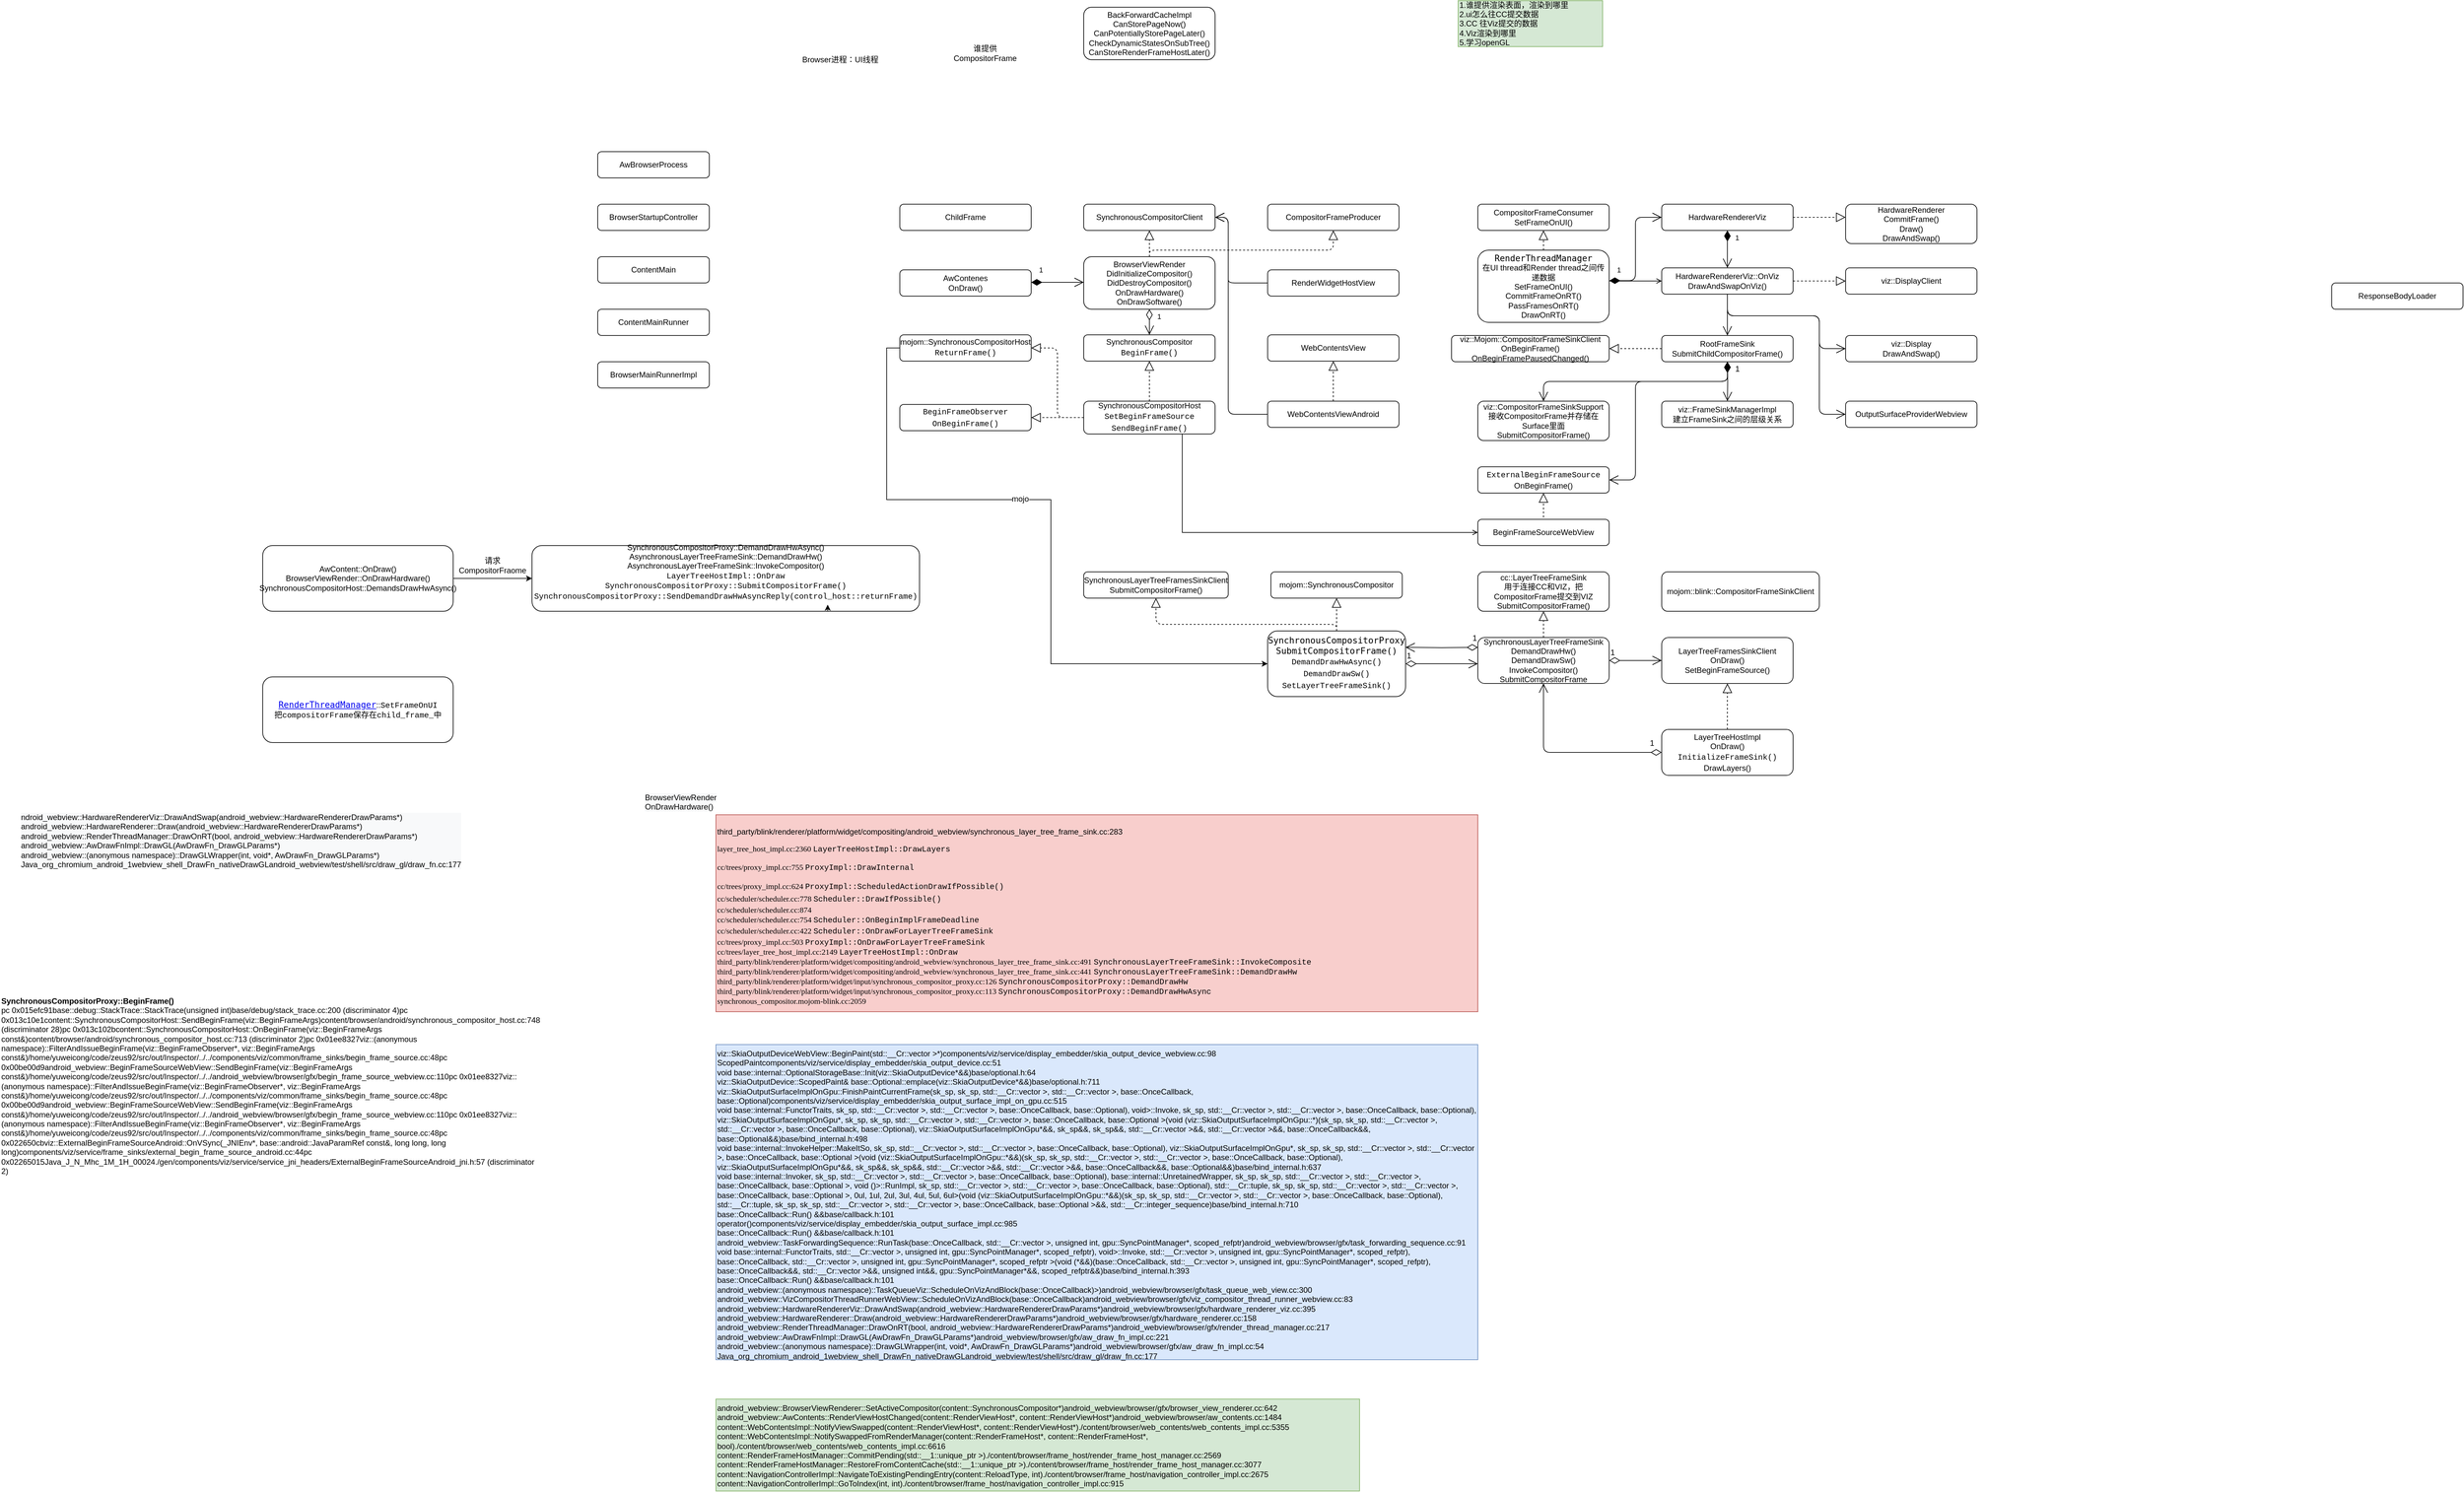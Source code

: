 <mxfile version="13.9.9" type="device" pages="2"><diagram id="DoIMg5aCyIzFrtVsE60O" name="第 1 页"><mxGraphModel dx="3005" dy="909" grid="1" gridSize="10" guides="1" tooltips="1" connect="1" arrows="1" fold="1" page="1" pageScale="1" pageWidth="827" pageHeight="1169" math="0" shadow="0"><root><mxCell id="0"/><mxCell id="1" parent="0"/><mxCell id="SENOgplTQbFifdJVFPq1-1" value="Browser进程：UI线程" style="text;html=1;resizable=0;autosize=1;align=center;verticalAlign=middle;points=[];fillColor=none;strokeColor=none;rounded=0;" parent="1" vertex="1"><mxGeometry x="284" y="170" width="130" height="20" as="geometry"/></mxCell><mxCell id="SENOgplTQbFifdJVFPq1-2" value="BrowserStartupController" style="rounded=1;whiteSpace=wrap;html=1;" parent="1" vertex="1"><mxGeometry x="-20" y="400" width="170" height="40" as="geometry"/></mxCell><mxCell id="SENOgplTQbFifdJVFPq1-3" value="AwBrowserProcess" style="rounded=1;whiteSpace=wrap;html=1;" parent="1" vertex="1"><mxGeometry x="-20" y="320" width="170" height="40" as="geometry"/></mxCell><mxCell id="SENOgplTQbFifdJVFPq1-4" value="ContentMain" style="rounded=1;whiteSpace=wrap;html=1;" parent="1" vertex="1"><mxGeometry x="-20" y="480" width="170" height="40" as="geometry"/></mxCell><mxCell id="SENOgplTQbFifdJVFPq1-5" value="ContentMainRunner" style="rounded=1;whiteSpace=wrap;html=1;" parent="1" vertex="1"><mxGeometry x="-20" y="560" width="170" height="40" as="geometry"/></mxCell><mxCell id="SENOgplTQbFifdJVFPq1-7" value="BrowserMainRunnerImpl" style="rounded=1;whiteSpace=wrap;html=1;" parent="1" vertex="1"><mxGeometry x="-20" y="640" width="170" height="40" as="geometry"/></mxCell><mxCell id="SENOgplTQbFifdJVFPq1-8" value="SynchronousCompositorClient" style="rounded=1;whiteSpace=wrap;html=1;" parent="1" vertex="1"><mxGeometry x="720" y="400" width="200" height="40" as="geometry"/></mxCell><mxCell id="SENOgplTQbFifdJVFPq1-76" style="edgeStyle=orthogonalEdgeStyle;rounded=0;orthogonalLoop=1;jettySize=auto;html=1;exitX=0.75;exitY=1;exitDx=0;exitDy=0;entryX=0;entryY=0.5;entryDx=0;entryDy=0;endArrow=open;endFill=0;fontSize=12;" parent="1" source="SENOgplTQbFifdJVFPq1-22" target="SENOgplTQbFifdJVFPq1-74" edge="1"><mxGeometry relative="1" as="geometry"/></mxCell><mxCell id="SENOgplTQbFifdJVFPq1-10" value="BrowserViewRender&lt;br&gt;DidInitializeCompositor()&lt;br&gt;DidDestroyCompositor()&lt;br&gt;OnDrawHardware()&lt;br&gt;OnDrawSoftware()" style="rounded=1;whiteSpace=wrap;html=1;" parent="1" vertex="1"><mxGeometry x="720" y="480" width="200" height="80" as="geometry"/></mxCell><mxCell id="SENOgplTQbFifdJVFPq1-11" value="CompositorFrameProducer" style="rounded=1;whiteSpace=wrap;html=1;" parent="1" vertex="1"><mxGeometry x="1000" y="400" width="200" height="40" as="geometry"/></mxCell><mxCell id="SENOgplTQbFifdJVFPq1-12" value="谁提供CompositorFrame" style="text;html=1;strokeColor=none;fillColor=none;align=center;verticalAlign=middle;whiteSpace=wrap;rounded=0;" parent="1" vertex="1"><mxGeometry x="550" y="160" width="40" height="20" as="geometry"/></mxCell><mxCell id="SENOgplTQbFifdJVFPq1-13" value="SynchronousCompositor&lt;br&gt;&lt;div style=&quot;font-family: &amp;#34;menlo&amp;#34; , &amp;#34;monaco&amp;#34; , &amp;#34;courier new&amp;#34; , monospace ; line-height: 18px&quot;&gt;BeginFrame()&lt;/div&gt;" style="rounded=1;whiteSpace=wrap;html=1;" parent="1" vertex="1"><mxGeometry x="720" y="599" width="200" height="40" as="geometry"/></mxCell><mxCell id="SENOgplTQbFifdJVFPq1-14" value="WebContentsView" style="rounded=1;whiteSpace=wrap;html=1;" parent="1" vertex="1"><mxGeometry x="1000" y="599" width="200" height="40" as="geometry"/></mxCell><mxCell id="SENOgplTQbFifdJVFPq1-15" value="WebContentsViewAndroid" style="rounded=1;whiteSpace=wrap;html=1;" parent="1" vertex="1"><mxGeometry x="1000" y="700" width="200" height="40" as="geometry"/></mxCell><mxCell id="SENOgplTQbFifdJVFPq1-16" value="" style="endArrow=block;dashed=1;endFill=0;endSize=12;html=1;exitX=0.5;exitY=0;exitDx=0;exitDy=0;entryX=0.5;entryY=1;entryDx=0;entryDy=0;" parent="1" source="SENOgplTQbFifdJVFPq1-10" target="SENOgplTQbFifdJVFPq1-8" edge="1"><mxGeometry width="160" relative="1" as="geometry"><mxPoint x="720" y="470" as="sourcePoint"/><mxPoint x="880" y="470" as="targetPoint"/></mxGeometry></mxCell><mxCell id="SENOgplTQbFifdJVFPq1-17" value="" style="endArrow=block;dashed=1;endFill=0;endSize=12;html=1;exitX=0.5;exitY=0;exitDx=0;exitDy=0;entryX=0.5;entryY=1;entryDx=0;entryDy=0;" parent="1" source="SENOgplTQbFifdJVFPq1-10" target="SENOgplTQbFifdJVFPq1-11" edge="1"><mxGeometry width="160" relative="1" as="geometry"><mxPoint x="830" y="510" as="sourcePoint"/><mxPoint x="830" y="450" as="targetPoint"/><Array as="points"><mxPoint x="820" y="470"/><mxPoint x="900" y="470"/><mxPoint x="1100" y="470"/></Array></mxGeometry></mxCell><mxCell id="SENOgplTQbFifdJVFPq1-18" value="RenderWidgetHostView" style="rounded=1;whiteSpace=wrap;html=1;" parent="1" vertex="1"><mxGeometry x="1000" y="500" width="200" height="40" as="geometry"/></mxCell><mxCell id="SENOgplTQbFifdJVFPq1-19" value="" style="endArrow=open;endFill=1;endSize=12;html=1;exitX=0;exitY=0.5;exitDx=0;exitDy=0;entryX=1;entryY=0.5;entryDx=0;entryDy=0;" parent="1" source="SENOgplTQbFifdJVFPq1-15" target="SENOgplTQbFifdJVFPq1-8" edge="1"><mxGeometry width="160" relative="1" as="geometry"><mxPoint x="720" y="510" as="sourcePoint"/><mxPoint x="880" y="510" as="targetPoint"/><Array as="points"><mxPoint x="940" y="720"/><mxPoint x="940" y="420"/></Array></mxGeometry></mxCell><mxCell id="SENOgplTQbFifdJVFPq1-20" value="" style="endArrow=open;endFill=1;endSize=12;html=1;exitX=0;exitY=0.5;exitDx=0;exitDy=0;entryX=1;entryY=0.5;entryDx=0;entryDy=0;" parent="1" source="SENOgplTQbFifdJVFPq1-18" target="SENOgplTQbFifdJVFPq1-8" edge="1"><mxGeometry width="160" relative="1" as="geometry"><mxPoint x="720" y="510" as="sourcePoint"/><mxPoint x="880" y="510" as="targetPoint"/><Array as="points"><mxPoint x="940" y="520"/><mxPoint x="940" y="510"/><mxPoint x="940" y="420"/></Array></mxGeometry></mxCell><mxCell id="SENOgplTQbFifdJVFPq1-22" value="SynchronousCompositorHost&lt;br&gt;&lt;div style=&quot;font-family: &amp;#34;menlo&amp;#34; , &amp;#34;monaco&amp;#34; , &amp;#34;courier new&amp;#34; , monospace ; line-height: 18px&quot;&gt;SetBeginFrameSource&lt;/div&gt;&lt;div style=&quot;font-family: &amp;#34;menlo&amp;#34; , &amp;#34;monaco&amp;#34; , &amp;#34;courier new&amp;#34; , monospace ; line-height: 18px&quot;&gt;&lt;div style=&quot;line-height: 18px&quot;&gt;SendBeginFrame()&lt;/div&gt;&lt;/div&gt;" style="rounded=1;whiteSpace=wrap;html=1;" parent="1" vertex="1"><mxGeometry x="720" y="700" width="200" height="50" as="geometry"/></mxCell><mxCell id="cYtGewRoBQOp6G4XjccO-24" style="edgeStyle=orthogonalEdgeStyle;rounded=0;orthogonalLoop=1;jettySize=auto;html=1;exitX=0;exitY=0.5;exitDx=0;exitDy=0;entryX=0;entryY=0.5;entryDx=0;entryDy=0;fontSize=12;fontColor=#000000;" parent="1" source="SENOgplTQbFifdJVFPq1-25" target="cYtGewRoBQOp6G4XjccO-4" edge="1"><mxGeometry relative="1" as="geometry"><Array as="points"><mxPoint x="420" y="619"/><mxPoint x="420" y="850"/><mxPoint x="670" y="850"/><mxPoint x="670" y="1100"/></Array></mxGeometry></mxCell><mxCell id="cYtGewRoBQOp6G4XjccO-25" value="mojo" style="edgeLabel;html=1;align=center;verticalAlign=middle;resizable=0;points=[];fontSize=12;fontColor=#000000;" parent="cYtGewRoBQOp6G4XjccO-24" vertex="1" connectable="0"><mxGeometry x="-0.161" y="1" relative="1" as="geometry"><mxPoint as="offset"/></mxGeometry></mxCell><mxCell id="SENOgplTQbFifdJVFPq1-25" value="mojom::SynchronousCompositorHost&lt;br&gt;&lt;div style=&quot;font-family: menlo, monaco, &amp;quot;courier new&amp;quot;, monospace; line-height: 18px;&quot;&gt;&lt;span style=&quot;&quot;&gt;ReturnFrame()&lt;/span&gt;&lt;/div&gt;" style="rounded=1;whiteSpace=wrap;html=1;labelBackgroundColor=none;" parent="1" vertex="1"><mxGeometry x="440" y="599" width="200" height="40" as="geometry"/></mxCell><mxCell id="SENOgplTQbFifdJVFPq1-26" value="" style="endArrow=block;dashed=1;endFill=0;endSize=12;html=1;exitX=0;exitY=0.5;exitDx=0;exitDy=0;entryX=1;entryY=0.5;entryDx=0;entryDy=0;" parent="1" source="SENOgplTQbFifdJVFPq1-22" target="SENOgplTQbFifdJVFPq1-25" edge="1"><mxGeometry width="160" relative="1" as="geometry"><mxPoint x="820" y="780" as="sourcePoint"/><mxPoint x="820" y="700" as="targetPoint"/><Array as="points"><mxPoint x="680" y="725"/><mxPoint x="680" y="619"/></Array></mxGeometry></mxCell><mxCell id="SENOgplTQbFifdJVFPq1-27" value="AwContenes&lt;br&gt;OnDraw()" style="rounded=1;whiteSpace=wrap;html=1;" parent="1" vertex="1"><mxGeometry x="440" y="500" width="200" height="40" as="geometry"/></mxCell><mxCell id="SENOgplTQbFifdJVFPq1-28" value="1" style="endArrow=open;html=1;endSize=12;startArrow=diamondThin;startSize=14;startFill=1;edgeStyle=orthogonalEdgeStyle;align=left;verticalAlign=bottom;entryX=0;entryY=0.5;entryDx=0;entryDy=0;" parent="1" edge="1"><mxGeometry x="-0.75" y="10" relative="1" as="geometry"><mxPoint x="640" y="519" as="sourcePoint"/><mxPoint x="720" y="519" as="targetPoint"/><mxPoint as="offset"/></mxGeometry></mxCell><mxCell id="SENOgplTQbFifdJVFPq1-29" value="" style="endArrow=block;dashed=1;endFill=0;endSize=12;html=1;exitX=0.5;exitY=0;exitDx=0;exitDy=0;entryX=0.5;entryY=1;entryDx=0;entryDy=0;" parent="1" source="SENOgplTQbFifdJVFPq1-15" target="SENOgplTQbFifdJVFPq1-14" edge="1"><mxGeometry width="160" relative="1" as="geometry"><mxPoint x="760" y="570" as="sourcePoint"/><mxPoint x="920" y="570" as="targetPoint"/></mxGeometry></mxCell><mxCell id="SENOgplTQbFifdJVFPq1-32" value="1" style="endArrow=open;html=1;endSize=12;startArrow=diamondThin;startSize=14;startFill=0;edgeStyle=orthogonalEdgeStyle;align=left;verticalAlign=bottom;exitX=0.5;exitY=1;exitDx=0;exitDy=0;" parent="1" source="SENOgplTQbFifdJVFPq1-10" target="SENOgplTQbFifdJVFPq1-13" edge="1"><mxGeometry x="0.026" y="10" relative="1" as="geometry"><mxPoint x="760" y="650" as="sourcePoint"/><mxPoint x="920" y="650" as="targetPoint"/><mxPoint as="offset"/></mxGeometry></mxCell><mxCell id="SENOgplTQbFifdJVFPq1-34" value="HardwareRenderer&lt;br&gt;CommitFrame()&lt;br&gt;Draw()&lt;br&gt;DrawAndSwap()" style="rounded=1;whiteSpace=wrap;html=1;" parent="1" vertex="1"><mxGeometry x="1880" y="400" width="200" height="60" as="geometry"/></mxCell><mxCell id="SENOgplTQbFifdJVFPq1-35" value="HardwareRendererViz" style="rounded=1;whiteSpace=wrap;html=1;" parent="1" vertex="1"><mxGeometry x="1600" y="400" width="200" height="40" as="geometry"/></mxCell><mxCell id="SENOgplTQbFifdJVFPq1-37" value="" style="endArrow=block;dashed=1;endFill=0;endSize=12;html=1;exitX=1;exitY=0.5;exitDx=0;exitDy=0;entryX=0;entryY=0.333;entryDx=0;entryDy=0;entryPerimeter=0;" parent="1" source="SENOgplTQbFifdJVFPq1-35" target="SENOgplTQbFifdJVFPq1-34" edge="1"><mxGeometry width="160" relative="1" as="geometry"><mxPoint x="1640" y="259" as="sourcePoint"/><mxPoint x="1870" y="424" as="targetPoint"/></mxGeometry></mxCell><mxCell id="SENOgplTQbFifdJVFPq1-38" value="ChildFrame" style="rounded=1;whiteSpace=wrap;html=1;" parent="1" vertex="1"><mxGeometry x="440" y="400" width="200" height="40" as="geometry"/></mxCell><mxCell id="SENOgplTQbFifdJVFPq1-58" style="edgeStyle=orthogonalEdgeStyle;rounded=1;orthogonalLoop=1;jettySize=auto;html=1;exitX=0.5;exitY=1;exitDx=0;exitDy=0;entryX=0.5;entryY=0;entryDx=0;entryDy=0;endArrow=open;endFill=1;endSize=12;" parent="1" source="SENOgplTQbFifdJVFPq1-39" target="SENOgplTQbFifdJVFPq1-44" edge="1"><mxGeometry relative="1" as="geometry"/></mxCell><mxCell id="SENOgplTQbFifdJVFPq1-62" style="edgeStyle=orthogonalEdgeStyle;rounded=1;orthogonalLoop=1;jettySize=auto;html=1;exitX=0.5;exitY=1;exitDx=0;exitDy=0;entryX=0;entryY=0.5;entryDx=0;entryDy=0;endArrow=open;endFill=1;endSize=12;" parent="1" source="SENOgplTQbFifdJVFPq1-39" target="SENOgplTQbFifdJVFPq1-61" edge="1"><mxGeometry relative="1" as="geometry"><Array as="points"><mxPoint x="1700" y="570"/><mxPoint x="1840" y="570"/><mxPoint x="1840" y="720"/></Array></mxGeometry></mxCell><mxCell id="SENOgplTQbFifdJVFPq1-39" value="HardwareRendererViz::OnViz&lt;br&gt;DrawAndSwapOnViz()" style="rounded=1;whiteSpace=wrap;html=1;" parent="1" vertex="1"><mxGeometry x="1600" y="497" width="200" height="40" as="geometry"/></mxCell><mxCell id="SENOgplTQbFifdJVFPq1-40" value="viz::DisplayClient" style="rounded=1;whiteSpace=wrap;html=1;" parent="1" vertex="1"><mxGeometry x="1880" y="497" width="200" height="40" as="geometry"/></mxCell><mxCell id="SENOgplTQbFifdJVFPq1-41" value="" style="endArrow=block;dashed=1;endFill=0;endSize=12;html=1;entryX=0;entryY=0.5;entryDx=0;entryDy=0;" parent="1" source="SENOgplTQbFifdJVFPq1-39" target="SENOgplTQbFifdJVFPq1-40" edge="1"><mxGeometry width="160" relative="1" as="geometry"><mxPoint x="1600" y="459" as="sourcePoint"/><mxPoint x="1760" y="459" as="targetPoint"/></mxGeometry></mxCell><mxCell id="SENOgplTQbFifdJVFPq1-42" value="viz::Display&lt;br&gt;DrawAndSwap()" style="rounded=1;whiteSpace=wrap;html=1;" parent="1" vertex="1"><mxGeometry x="1880" y="600" width="200" height="40" as="geometry"/></mxCell><mxCell id="SENOgplTQbFifdJVFPq1-43" value="viz::Mojom::CompositorFrameSinkClient&lt;br&gt;OnBeginFrame()&lt;br&gt;OnBeginFramePausedChanged()" style="rounded=1;whiteSpace=wrap;html=1;" parent="1" vertex="1"><mxGeometry x="1280" y="600" width="240" height="40" as="geometry"/></mxCell><mxCell id="SENOgplTQbFifdJVFPq1-44" value="RootFrameSink&lt;br&gt;SubmitChildCompositorFrame()" style="rounded=1;whiteSpace=wrap;html=1;" parent="1" vertex="1"><mxGeometry x="1600" y="600" width="200" height="40" as="geometry"/></mxCell><mxCell id="SENOgplTQbFifdJVFPq1-46" value="" style="endArrow=block;dashed=1;endFill=0;endSize=12;html=1;exitX=0;exitY=0.5;exitDx=0;exitDy=0;entryX=1;entryY=0.5;entryDx=0;entryDy=0;" parent="1" source="SENOgplTQbFifdJVFPq1-44" target="SENOgplTQbFifdJVFPq1-43" edge="1"><mxGeometry width="160" relative="1" as="geometry"><mxPoint x="1600" y="529" as="sourcePoint"/><mxPoint x="1760" y="529" as="targetPoint"/></mxGeometry></mxCell><mxCell id="SENOgplTQbFifdJVFPq1-50" value="viz::CompositorFrameSinkSupport&lt;br&gt;接收CompositorFrame并存储在Surface里面&lt;br&gt;SubmitCompositorFrame()" style="rounded=1;whiteSpace=wrap;html=1;" parent="1" vertex="1"><mxGeometry x="1320" y="700" width="200" height="60" as="geometry"/></mxCell><mxCell id="SENOgplTQbFifdJVFPq1-53" value="" style="endArrow=open;html=1;endSize=12;startArrow=diamondThin;startSize=14;startFill=1;edgeStyle=orthogonalEdgeStyle;align=left;verticalAlign=bottom;exitX=0.5;exitY=1;exitDx=0;exitDy=0;entryX=0.5;entryY=0;entryDx=0;entryDy=0;" parent="1" source="SENOgplTQbFifdJVFPq1-44" target="SENOgplTQbFifdJVFPq1-50" edge="1"><mxGeometry x="-0.941" y="20" relative="1" as="geometry"><mxPoint x="1660" y="569" as="sourcePoint"/><mxPoint x="1820" y="569" as="targetPoint"/><Array as="points"><mxPoint x="1700" y="670"/><mxPoint x="1420" y="670"/></Array><mxPoint as="offset"/></mxGeometry></mxCell><mxCell id="SENOgplTQbFifdJVFPq1-54" value="viz::FrameSinkManagerImpl&lt;br&gt;建立FrameSink之间的层级关系" style="rounded=1;whiteSpace=wrap;html=1;" parent="1" vertex="1"><mxGeometry x="1600" y="700" width="200" height="40" as="geometry"/></mxCell><mxCell id="SENOgplTQbFifdJVFPq1-59" style="edgeStyle=orthogonalEdgeStyle;rounded=1;orthogonalLoop=1;jettySize=auto;html=1;exitX=0.5;exitY=1;exitDx=0;exitDy=0;entryX=0;entryY=0.5;entryDx=0;entryDy=0;endArrow=open;endFill=1;endSize=12;" parent="1" source="SENOgplTQbFifdJVFPq1-39" target="SENOgplTQbFifdJVFPq1-42" edge="1"><mxGeometry relative="1" as="geometry"><mxPoint x="1710" y="569" as="sourcePoint"/><mxPoint x="1710" y="649" as="targetPoint"/><Array as="points"><mxPoint x="1700" y="570"/><mxPoint x="1840" y="570"/><mxPoint x="1840" y="620"/></Array></mxGeometry></mxCell><mxCell id="SENOgplTQbFifdJVFPq1-61" value="OutputSurfaceProviderWebview" style="rounded=1;whiteSpace=wrap;html=1;" parent="1" vertex="1"><mxGeometry x="1880" y="700" width="200" height="40" as="geometry"/></mxCell><mxCell id="SENOgplTQbFifdJVFPq1-63" value="1" style="endArrow=open;html=1;endSize=12;startArrow=diamondThin;startSize=14;startFill=1;edgeStyle=orthogonalEdgeStyle;align=left;verticalAlign=bottom;exitX=0.5;exitY=1;exitDx=0;exitDy=0;entryX=0.5;entryY=0;entryDx=0;entryDy=0;" parent="1" source="SENOgplTQbFifdJVFPq1-35" target="SENOgplTQbFifdJVFPq1-39" edge="1"><mxGeometry x="-0.298" y="10" relative="1" as="geometry"><mxPoint x="1480" y="615" as="sourcePoint"/><mxPoint x="1700" y="490" as="targetPoint"/><mxPoint as="offset"/></mxGeometry></mxCell><mxCell id="SENOgplTQbFifdJVFPq1-64" value="&lt;font style=&quot;font-size: 12px&quot;&gt;CompositorFrameConsumer&lt;br&gt;SetFrameOnUI()&lt;br&gt;&lt;/font&gt;" style="rounded=1;whiteSpace=wrap;html=1;fontStyle=0;fontSize=12;" parent="1" vertex="1"><mxGeometry x="1320" y="400" width="200" height="40" as="geometry"/></mxCell><mxCell id="SENOgplTQbFifdJVFPq1-70" value="" style="edgeStyle=orthogonalEdgeStyle;rounded=0;orthogonalLoop=1;jettySize=auto;html=1;endArrow=open;endFill=0;fontSize=12;" parent="1" source="SENOgplTQbFifdJVFPq1-66" target="SENOgplTQbFifdJVFPq1-39" edge="1"><mxGeometry relative="1" as="geometry"><Array as="points"><mxPoint x="1540" y="517"/><mxPoint x="1540" y="517"/></Array></mxGeometry></mxCell><mxCell id="SENOgplTQbFifdJVFPq1-66" value="&lt;a class=&quot;semantic-decoration&quot; href=&quot;https://source.chromium.org/chromium/chromium/src/+/master:android_webview/browser/gfx/render_thread_manager.h;drc=d81c5852498699fe3cd812e78d31c77c28e29281;bpv=1;bpt=1;l=29?gsn=RenderThreadManager&amp;amp;gs=kythe%3A%2F%2Fchromium.googlesource.com%2Fchromium%2Fsrc%3Flang%3Dc%252B%252B%3Fpath%3Dsrc%2Fandroid_webview%2Fbrowser%2Fgfx%2Fhardware_renderer.h%23JYAjdqVb60wM7nND_1ULR3AvtoJYiQ-9clk8nOx-0GA&amp;amp;gs=kythe%3A%2F%2Fchromium.googlesource.com%2Fchromium%2Fsrc%3Flang%3Dc%252B%252B%3Fpath%3Dsrc%2Fandroid_webview%2Fbrowser%2Fgfx%2Frender_thread_manager.h%23diUCV_uFhaUhs2kVLebOdPYKob3J1YdzlJU_yPUrMH0&amp;amp;gs=kythe%3A%2F%2Fchromium.googlesource.com%2Fchromium%2Fsrc%3Flang%3Dc%252B%252B%3Fpath%3Dsrc%2Fandroid_webview%2Fbrowser%2Fgfx%2Ftest%2Ffake_window.h%23ZPdLnTWEmZLSSk2zu_DjiVDqwKbTOPj13tfYt8Z49Uc&quot; style=&quot;margin: 0px ; padding: 0px ; box-sizing: border-box ; border-color: rgba(0 , 0 , 0 , 0.12) ; color: inherit ; text-decoration: none ; font-family: monospace ; font-size: medium ; font-style: normal ; font-weight: 400 ; letter-spacing: normal ; text-indent: 0px ; text-transform: none ; word-spacing: 0px&quot;&gt;RenderThreadManager&lt;/a&gt;&lt;br&gt;在UI thread和Render thread之间传递数据&lt;br&gt;SetFrameOnUI()&lt;br&gt;CommitFrameOnRT()&lt;br&gt;PassFramesOnRT()&lt;br&gt;DrawOnRT()" style="rounded=1;whiteSpace=wrap;html=1;" parent="1" vertex="1"><mxGeometry x="1320" y="470" width="200" height="110" as="geometry"/></mxCell><mxCell id="SENOgplTQbFifdJVFPq1-67" value="" style="endArrow=block;dashed=1;endFill=0;endSize=12;html=1;fontSize=12;exitX=0.5;exitY=0;exitDx=0;exitDy=0;" parent="1" source="SENOgplTQbFifdJVFPq1-66" target="SENOgplTQbFifdJVFPq1-64" edge="1"><mxGeometry width="160" relative="1" as="geometry"><mxPoint x="1280" y="640" as="sourcePoint"/><mxPoint x="1440" y="640" as="targetPoint"/></mxGeometry></mxCell><mxCell id="SENOgplTQbFifdJVFPq1-68" value="1" style="endArrow=open;html=1;endSize=12;startArrow=diamondThin;startSize=14;startFill=1;edgeStyle=orthogonalEdgeStyle;align=left;verticalAlign=bottom;exitX=1.001;exitY=0.423;exitDx=0;exitDy=0;entryX=0;entryY=0.5;entryDx=0;entryDy=0;exitPerimeter=0;" parent="1" source="SENOgplTQbFifdJVFPq1-66" target="SENOgplTQbFifdJVFPq1-35" edge="1"><mxGeometry x="-0.888" y="8" relative="1" as="geometry"><mxPoint x="1710" y="450" as="sourcePoint"/><mxPoint x="1710" y="530" as="targetPoint"/><mxPoint as="offset"/></mxGeometry></mxCell><mxCell id="SENOgplTQbFifdJVFPq1-69" value="1" style="endArrow=open;html=1;endSize=12;startArrow=diamondThin;startSize=14;startFill=1;edgeStyle=orthogonalEdgeStyle;align=left;verticalAlign=bottom;fontSize=12;" parent="1" target="SENOgplTQbFifdJVFPq1-54" edge="1"><mxGeometry x="-0.333" y="10" relative="1" as="geometry"><mxPoint x="1700" y="640" as="sourcePoint"/><mxPoint x="1660" y="580" as="targetPoint"/><mxPoint as="offset"/></mxGeometry></mxCell><mxCell id="SENOgplTQbFifdJVFPq1-71" value="&lt;div style=&quot;font-family: &amp;#34;menlo&amp;#34; , &amp;#34;monaco&amp;#34; , &amp;#34;courier new&amp;#34; , monospace ; line-height: 18px&quot;&gt;ExternalBeginFrameSource&lt;/div&gt;OnBeginFrame()" style="rounded=1;whiteSpace=wrap;html=1;" parent="1" vertex="1"><mxGeometry x="1320" y="800" width="200" height="40" as="geometry"/></mxCell><mxCell id="SENOgplTQbFifdJVFPq1-73" value="1" style="endArrow=open;html=1;endSize=12;startArrow=diamondThin;startSize=14;startFill=1;edgeStyle=orthogonalEdgeStyle;align=left;verticalAlign=bottom;fontSize=12;exitX=0.5;exitY=1;exitDx=0;exitDy=0;entryX=1;entryY=0.5;entryDx=0;entryDy=0;" parent="1" source="SENOgplTQbFifdJVFPq1-44" target="SENOgplTQbFifdJVFPq1-71" edge="1"><mxGeometry x="-0.889" y="10" relative="1" as="geometry"><mxPoint x="1300" y="700" as="sourcePoint"/><mxPoint x="1460" y="700" as="targetPoint"/><Array as="points"><mxPoint x="1700" y="670"/><mxPoint x="1560" y="670"/><mxPoint x="1560" y="820"/></Array><mxPoint as="offset"/></mxGeometry></mxCell><mxCell id="SENOgplTQbFifdJVFPq1-74" value="BeginFrameSourceWebView" style="rounded=1;whiteSpace=wrap;html=1;" parent="1" vertex="1"><mxGeometry x="1320" y="880" width="200" height="40" as="geometry"/></mxCell><mxCell id="SENOgplTQbFifdJVFPq1-75" value="" style="endArrow=block;dashed=1;endFill=0;endSize=12;html=1;fontSize=12;entryX=0.5;entryY=1;entryDx=0;entryDy=0;" parent="1" target="SENOgplTQbFifdJVFPq1-71" edge="1"><mxGeometry width="160" relative="1" as="geometry"><mxPoint x="1420" y="877" as="sourcePoint"/><mxPoint x="1490" y="720" as="targetPoint"/></mxGeometry></mxCell><mxCell id="SENOgplTQbFifdJVFPq1-78" value="&lt;div style=&quot;font-family: &amp;#34;menlo&amp;#34; , &amp;#34;monaco&amp;#34; , &amp;#34;courier new&amp;#34; , monospace ; line-height: 18px&quot;&gt;BeginFrameObserver&lt;/div&gt;&lt;div style=&quot;font-family: &amp;#34;menlo&amp;#34; , &amp;#34;monaco&amp;#34; , &amp;#34;courier new&amp;#34; , monospace ; line-height: 18px&quot;&gt;&lt;div style=&quot;line-height: 18px&quot;&gt;OnBeginFrame()&lt;/div&gt;&lt;/div&gt;" style="rounded=1;whiteSpace=wrap;html=1;" parent="1" vertex="1"><mxGeometry x="440" y="705" width="200" height="40" as="geometry"/></mxCell><mxCell id="SENOgplTQbFifdJVFPq1-82" value="" style="endArrow=block;dashed=1;endFill=0;endSize=12;html=1;exitX=0;exitY=0.5;exitDx=0;exitDy=0;entryX=1;entryY=0.5;entryDx=0;entryDy=0;" parent="1" source="SENOgplTQbFifdJVFPq1-22" target="SENOgplTQbFifdJVFPq1-78" edge="1"><mxGeometry width="160" relative="1" as="geometry"><mxPoint x="1110" y="710" as="sourcePoint"/><mxPoint x="1110" y="649" as="targetPoint"/></mxGeometry></mxCell><mxCell id="SENOgplTQbFifdJVFPq1-83" value="" style="endArrow=block;dashed=1;endFill=0;endSize=12;html=1;fontSize=12;exitX=0.5;exitY=0;exitDx=0;exitDy=0;entryX=0.5;entryY=1;entryDx=0;entryDy=0;" parent="1" source="SENOgplTQbFifdJVFPq1-22" target="SENOgplTQbFifdJVFPq1-13" edge="1"><mxGeometry width="160" relative="1" as="geometry"><mxPoint x="870" y="750" as="sourcePoint"/><mxPoint x="1030" y="750" as="targetPoint"/></mxGeometry></mxCell><mxCell id="h6oa_M6igX4ITCCwjZMt-1" value="1.谁提供渲染表面，渲染到哪里&lt;br&gt;&lt;div&gt;&lt;span&gt;2.ui怎么往CC提交数据&lt;/span&gt;&lt;/div&gt;&lt;div&gt;&lt;span&gt;3.CC 往Viz提交的数据&lt;/span&gt;&lt;/div&gt;&lt;div&gt;&lt;span&gt;4.Viz渲染到哪里&lt;/span&gt;&lt;/div&gt;&lt;div&gt;5.学习openGL&lt;/div&gt;" style="text;html=1;strokeColor=#82b366;fillColor=#d5e8d4;align=left;verticalAlign=middle;whiteSpace=wrap;rounded=0;" parent="1" vertex="1"><mxGeometry x="1290" y="90" width="220" height="70" as="geometry"/></mxCell><mxCell id="cYtGewRoBQOp6G4XjccO-2" value="&lt;span style=&quot;color: rgb(0 , 0 , 0) ; font-family: &amp;#34;helvetica&amp;#34; ; font-size: 12px ; font-style: normal ; font-weight: 400 ; letter-spacing: normal ; text-align: center ; text-indent: 0px ; text-transform: none ; word-spacing: 0px ; background-color: rgb(248 , 249 , 250) ; display: inline ; float: none&quot;&gt;BrowserViewRender&lt;br&gt;OnDrawHardware()&lt;br&gt;&lt;br&gt;&lt;/span&gt;" style="text;whiteSpace=wrap;html=1;" parent="1" vertex="1"><mxGeometry x="50" y="1290" width="130" height="30" as="geometry"/></mxCell><mxCell id="cYtGewRoBQOp6G4XjccO-4" value="&lt;span style=&quot;font-family: &amp;quot;source code pro&amp;quot; , monospace ; font-size: 13.333px&quot;&gt;SynchronousCompositorProxy&lt;br&gt;SubmitCompositorFrame()&lt;br&gt;&lt;/span&gt;&lt;div style=&quot;font-family: &amp;quot;menlo&amp;quot; , &amp;quot;monaco&amp;quot; , &amp;quot;courier new&amp;quot; , monospace ; line-height: 18px&quot;&gt;DemandDrawHwAsync()&lt;/div&gt;&lt;div style=&quot;font-family: &amp;quot;menlo&amp;quot; , &amp;quot;monaco&amp;quot; , &amp;quot;courier new&amp;quot; , monospace ; line-height: 18px&quot;&gt;DemandDrawSw()&lt;/div&gt;&lt;div style=&quot;font-family: menlo, monaco, &amp;quot;courier new&amp;quot;, monospace; line-height: 18px;&quot;&gt;&lt;span style=&quot;&quot;&gt;SetLayerTreeFrameSink()&lt;/span&gt;&lt;/div&gt;" style="rounded=1;whiteSpace=wrap;html=1;verticalAlign=top;labelBackgroundColor=none;" parent="1" vertex="1"><mxGeometry x="1000" y="1050" width="210" height="100" as="geometry"/></mxCell><mxCell id="cYtGewRoBQOp6G4XjccO-5" value="mojom::SynchronousCompositor" style="rounded=1;whiteSpace=wrap;html=1;" parent="1" vertex="1"><mxGeometry x="1005" y="960" width="200" height="40" as="geometry"/></mxCell><mxCell id="cYtGewRoBQOp6G4XjccO-6" value="" style="endArrow=block;dashed=1;endFill=0;endSize=12;html=1;exitX=0.5;exitY=0;exitDx=0;exitDy=0;entryX=0.5;entryY=1;entryDx=0;entryDy=0;" parent="1" source="cYtGewRoBQOp6G4XjccO-4" target="cYtGewRoBQOp6G4XjccO-5" edge="1"><mxGeometry width="160" relative="1" as="geometry"><mxPoint x="930" y="810" as="sourcePoint"/><mxPoint x="1090" y="810" as="targetPoint"/></mxGeometry></mxCell><mxCell id="cYtGewRoBQOp6G4XjccO-8" value="SynchronousLayerTreeFrameSink&lt;br&gt;DemandDrawHw()&lt;br&gt;DemandDrawSw()&lt;br&gt;InvokeCompositor()&lt;br&gt;SubmitCompositorFrame" style="rounded=1;whiteSpace=wrap;html=1;" parent="1" vertex="1"><mxGeometry x="1320" y="1060" width="200" height="70" as="geometry"/></mxCell><mxCell id="cYtGewRoBQOp6G4XjccO-9" value="cc::LayerTreeFrameSink&lt;br&gt;用于连接CC和VIZ，把CompositorFrame提交到VIZ&lt;br&gt;SubmitCompositorFrame()" style="rounded=1;whiteSpace=wrap;html=1;" parent="1" vertex="1"><mxGeometry x="1320" y="960" width="200" height="60" as="geometry"/></mxCell><mxCell id="cYtGewRoBQOp6G4XjccO-10" value="mojom::blink::CompositorFrameSinkClient" style="rounded=1;whiteSpace=wrap;html=1;" parent="1" vertex="1"><mxGeometry x="1600" y="960" width="240" height="60" as="geometry"/></mxCell><mxCell id="cYtGewRoBQOp6G4XjccO-11" value="LayerTreeFramesSinkClient&lt;br&gt;OnDraw()&lt;br&gt;SetBeginFrameSource()" style="rounded=1;whiteSpace=wrap;html=1;" parent="1" vertex="1"><mxGeometry x="1600" y="1060" width="200" height="70" as="geometry"/></mxCell><mxCell id="cYtGewRoBQOp6G4XjccO-12" value="LayerTreeHostImpl&lt;br&gt;OnDraw()&lt;br&gt;&lt;div style=&quot;font-family: menlo, monaco, &amp;quot;courier new&amp;quot;, monospace; line-height: 18px;&quot;&gt;&lt;span style=&quot;&quot;&gt;InitializeFrameSink()&lt;/span&gt;&lt;/div&gt;DrawLayers()" style="rounded=1;whiteSpace=wrap;html=1;labelBackgroundColor=none;" parent="1" vertex="1"><mxGeometry x="1600" y="1200" width="200" height="70" as="geometry"/></mxCell><mxCell id="cYtGewRoBQOp6G4XjccO-13" value="" style="endArrow=block;dashed=1;endFill=0;endSize=12;html=1;exitX=0.5;exitY=0;exitDx=0;exitDy=0;entryX=0.5;entryY=1;entryDx=0;entryDy=0;" parent="1" source="cYtGewRoBQOp6G4XjccO-8" target="cYtGewRoBQOp6G4XjccO-9" edge="1"><mxGeometry width="160" relative="1" as="geometry"><mxPoint x="1370" y="1020" as="sourcePoint"/><mxPoint x="1530" y="1020" as="targetPoint"/></mxGeometry></mxCell><mxCell id="cYtGewRoBQOp6G4XjccO-15" value="SynchronousLayerTreeFramesSinkClient&lt;br&gt;SubmitCompositorFrame()" style="rounded=1;whiteSpace=wrap;html=1;" parent="1" vertex="1"><mxGeometry x="720" y="960" width="220" height="40" as="geometry"/></mxCell><mxCell id="cYtGewRoBQOp6G4XjccO-16" value="" style="endArrow=block;dashed=1;endFill=0;endSize=12;html=1;exitX=0.5;exitY=0;exitDx=0;exitDy=0;entryX=0.5;entryY=1;entryDx=0;entryDy=0;" parent="1" source="cYtGewRoBQOp6G4XjccO-4" target="cYtGewRoBQOp6G4XjccO-15" edge="1"><mxGeometry width="160" relative="1" as="geometry"><mxPoint x="1120" y="1070" as="sourcePoint"/><mxPoint x="1120" y="1020" as="targetPoint"/><Array as="points"><mxPoint x="1105" y="1040"/><mxPoint x="830" y="1040"/></Array></mxGeometry></mxCell><mxCell id="cYtGewRoBQOp6G4XjccO-17" value="&lt;p class=&quot;p1&quot; style=&quot;font-size: 12px;&quot;&gt;&lt;span class=&quot;s1&quot; style=&quot;font-size: 12px;&quot;&gt;third_party/blink/renderer/platform/widget/compositing/android_webview/synchronous_layer_tree_frame_sink.cc:283&lt;/span&gt;&lt;/p&gt;&lt;p class=&quot;p1&quot; style=&quot;font-size: 12px;&quot;&gt;&lt;span class=&quot;s1&quot; style=&quot;font-family: monaco; font-size: 12px;&quot;&gt;layer_tree_host_impl.cc:2360&amp;nbsp;&lt;/span&gt;&lt;span style=&quot;font-family: menlo, monaco, &amp;quot;courier new&amp;quot;, monospace; font-size: 12px;&quot;&gt;LayerTreeHostImpl&lt;/span&gt;&lt;span style=&quot;font-family: menlo, monaco, &amp;quot;courier new&amp;quot;, monospace; font-size: 12px;&quot;&gt;::&lt;/span&gt;&lt;span style=&quot;font-family: menlo, monaco, &amp;quot;courier new&amp;quot;, monospace; font-size: 12px;&quot;&gt;DrawLayers&lt;/span&gt;&lt;/p&gt;&lt;p class=&quot;p1&quot; style=&quot;font-size: 12px;&quot;&gt;&lt;span class=&quot;s1&quot; style=&quot;font-family: monaco; font-size: 12px;&quot;&gt;cc/trees/proxy_impl.cc:755&amp;nbsp;&lt;/span&gt;&lt;span style=&quot;font-family: menlo, monaco, &amp;quot;courier new&amp;quot;, monospace; font-size: 12px;&quot;&gt;ProxyImpl&lt;/span&gt;&lt;span style=&quot;font-family: menlo, monaco, &amp;quot;courier new&amp;quot;, monospace; font-size: 12px;&quot;&gt;::&lt;/span&gt;&lt;span style=&quot;font-family: menlo, monaco, &amp;quot;courier new&amp;quot;, monospace; font-size: 12px;&quot;&gt;DrawInternal&lt;/span&gt;&lt;/p&gt;&lt;div style=&quot;font-family: menlo, monaco, &amp;quot;courier new&amp;quot;, monospace; line-height: 18px; font-size: 12px;&quot;&gt;&lt;span style=&quot;font-family: monaco; font-size: 12px;&quot;&gt;cc/trees/proxy_impl.cc:624&amp;nbsp;&lt;/span&gt;ProxyImpl::ScheduledActionDrawIfPossible()&lt;/div&gt;&lt;p class=&quot;p1&quot; style=&quot;margin: 0px; font-stretch: normal; font-size: 12px; line-height: normal; font-family: monaco;&quot;&gt;&lt;span class=&quot;s1&quot; style=&quot;font-size: 12px;&quot;&gt;&lt;/span&gt;&lt;/p&gt;&lt;div style=&quot;font-family: menlo, monaco, &amp;quot;courier new&amp;quot;, monospace; line-height: 18px; font-size: 12px;&quot;&gt;&lt;div style=&quot;line-height: 18px; font-size: 12px;&quot;&gt;&lt;span style=&quot;font-family: monaco; font-size: 12px;&quot;&gt;cc/scheduler/scheduler.cc:778&amp;nbsp;&lt;/span&gt;Scheduler::DrawIfPossible()&lt;/div&gt;&lt;div style=&quot;line-height: 18px; font-size: 12px;&quot;&gt;&lt;p class=&quot;p1&quot; style=&quot;margin: 0px; font-stretch: normal; font-size: 12px; line-height: normal; font-family: monaco;&quot;&gt;&lt;span class=&quot;s1&quot; style=&quot;font-size: 12px;&quot;&gt;cc/scheduler/scheduler.cc:874&amp;nbsp;&lt;/span&gt;&lt;/p&gt;&lt;p class=&quot;p1&quot; style=&quot;margin: 0px; font-stretch: normal; font-size: 12px; line-height: normal; font-family: monaco;&quot;&gt;&lt;span class=&quot;s1&quot; style=&quot;font-size: 12px;&quot;&gt;&lt;/span&gt;&lt;/p&gt;&lt;p class=&quot;p1&quot; style=&quot;margin: 0px; font-stretch: normal; font-size: 12px; line-height: normal; font-family: monaco;&quot;&gt;&lt;span class=&quot;s1&quot; style=&quot;font-size: 12px;&quot;&gt;cc/scheduler/scheduler.cc:754&amp;nbsp;&lt;/span&gt;&lt;span style=&quot;font-family: menlo, monaco, &amp;quot;courier new&amp;quot;, monospace; font-size: 12px;&quot;&gt;Scheduler&lt;/span&gt;&lt;span style=&quot;font-family: menlo, monaco, &amp;quot;courier new&amp;quot;, monospace; font-size: 12px;&quot;&gt;::&lt;/span&gt;&lt;span style=&quot;font-family: menlo, monaco, &amp;quot;courier new&amp;quot;, monospace; font-size: 12px;&quot;&gt;OnBeginImplFrameDeadline&lt;/span&gt;&lt;/p&gt;&lt;p class=&quot;p1&quot; style=&quot;margin: 0px; font-stretch: normal; font-size: 12px; line-height: normal; font-family: monaco;&quot;&gt;&lt;span class=&quot;s1&quot; style=&quot;font-size: 12px;&quot;&gt;&lt;/span&gt;&lt;/p&gt;&lt;div style=&quot;line-height: 18px; font-size: 12px;&quot;&gt;&lt;span style=&quot;font-family: monaco; font-size: 12px;&quot;&gt;cc/scheduler/scheduler.cc:422&amp;nbsp;&lt;/span&gt;Scheduler::OnDrawForLayerTreeFrameSink&lt;/div&gt;&lt;div style=&quot;line-height: 18px; font-size: 12px;&quot;&gt;&lt;p class=&quot;p1&quot; style=&quot;margin: 0px; font-stretch: normal; font-size: 12px; line-height: normal; font-family: monaco;&quot;&gt;&lt;span class=&quot;s1&quot; style=&quot;font-size: 12px;&quot;&gt;cc/trees/proxy_impl.cc:503&amp;nbsp;&lt;/span&gt;&lt;span style=&quot;font-family: menlo, monaco, &amp;quot;courier new&amp;quot;, monospace; font-size: 12px;&quot;&gt;ProxyImpl&lt;/span&gt;&lt;span style=&quot;font-family: menlo, monaco, &amp;quot;courier new&amp;quot;, monospace; font-size: 12px;&quot;&gt;::&lt;/span&gt;&lt;span style=&quot;font-family: menlo, monaco, &amp;quot;courier new&amp;quot;, monospace; font-size: 12px;&quot;&gt;OnDrawForLayerTreeFrameSink&lt;/span&gt;&lt;/p&gt;&lt;p class=&quot;p1&quot; style=&quot;margin: 0px; font-stretch: normal; font-size: 12px; line-height: normal; font-family: monaco;&quot;&gt;&lt;span class=&quot;s1&quot; style=&quot;font-size: 12px;&quot;&gt;cc/trees/layer_tree_host_impl.cc:2149&amp;nbsp;&lt;/span&gt;&lt;span style=&quot;font-family: menlo, monaco, &amp;quot;courier new&amp;quot;, monospace; font-size: 12px;&quot;&gt;LayerTreeHostImpl&lt;/span&gt;&lt;span style=&quot;font-family: menlo, monaco, &amp;quot;courier new&amp;quot;, monospace; font-size: 12px;&quot;&gt;::&lt;/span&gt;&lt;span style=&quot;font-family: menlo, monaco, &amp;quot;courier new&amp;quot;, monospace; font-size: 12px;&quot;&gt;OnDraw&lt;/span&gt;&lt;/p&gt;&lt;/div&gt;&lt;/div&gt;&lt;/div&gt;&lt;p class=&quot;p1&quot; style=&quot;margin: 0px; font-stretch: normal; font-size: 12px; line-height: normal; font-family: monaco;&quot;&gt;&lt;span class=&quot;s1&quot; style=&quot;font-size: 12px;&quot;&gt;third_party/blink/renderer/platform/widget/compositing/android_webview/synchronous_layer_tree_frame_sink.cc:491&amp;nbsp;&lt;/span&gt;&lt;span style=&quot;font-family: menlo, monaco, &amp;quot;courier new&amp;quot;, monospace; font-size: 12px;&quot;&gt;SynchronousLayerTreeFrameSink&lt;/span&gt;&lt;span style=&quot;font-family: menlo, monaco, &amp;quot;courier new&amp;quot;, monospace; font-size: 12px;&quot;&gt;::&lt;/span&gt;&lt;span style=&quot;font-family: menlo, monaco, &amp;quot;courier new&amp;quot;, monospace; font-size: 12px;&quot;&gt;InvokeComposite&lt;/span&gt;&lt;/p&gt;&lt;p class=&quot;p1&quot; style=&quot;margin: 0px; font-stretch: normal; font-size: 12px; line-height: normal; font-family: monaco;&quot;&gt;&lt;span class=&quot;s1&quot; style=&quot;font-size: 12px;&quot;&gt;third_party/blink/renderer/platform/widget/compositing/android_webview/synchronous_layer_tree_frame_sink.cc:441&amp;nbsp;&lt;/span&gt;&lt;span style=&quot;font-family: menlo, monaco, &amp;quot;courier new&amp;quot;, monospace; font-size: 12px;&quot;&gt;SynchronousLayerTreeFrameSink&lt;/span&gt;&lt;span style=&quot;font-family: menlo, monaco, &amp;quot;courier new&amp;quot;, monospace; font-size: 12px;&quot;&gt;::&lt;/span&gt;&lt;span style=&quot;font-family: menlo, monaco, &amp;quot;courier new&amp;quot;, monospace; font-size: 12px;&quot;&gt;DemandDrawHw&lt;/span&gt;&lt;/p&gt;&lt;p class=&quot;p1&quot; style=&quot;margin: 0px; font-stretch: normal; font-size: 12px; line-height: normal; font-family: monaco;&quot;&gt;&lt;span class=&quot;s1&quot; style=&quot;font-size: 12px;&quot;&gt;third_party/blink/renderer/platform/widget/input/synchronous_compositor_proxy.cc:126&amp;nbsp;&lt;/span&gt;&lt;span style=&quot;font-family: menlo, monaco, &amp;quot;courier new&amp;quot;, monospace; font-size: 12px;&quot;&gt;SynchronousCompositorProxy&lt;/span&gt;&lt;span style=&quot;font-family: menlo, monaco, &amp;quot;courier new&amp;quot;, monospace; font-size: 12px;&quot;&gt;::&lt;/span&gt;&lt;span style=&quot;font-family: menlo, monaco, &amp;quot;courier new&amp;quot;, monospace; font-size: 12px;&quot;&gt;DemandDrawHw&lt;/span&gt;&lt;/p&gt;&lt;p class=&quot;p1&quot; style=&quot;margin: 0px; font-stretch: normal; font-size: 12px; line-height: normal; font-family: monaco;&quot;&gt;&lt;span class=&quot;s1&quot; style=&quot;font-size: 12px;&quot;&gt;third_party/blink/renderer/platform/widget/input/synchronous_compositor_proxy.cc:113&amp;nbsp;&lt;/span&gt;&lt;span style=&quot;font-family: menlo, monaco, &amp;quot;courier new&amp;quot;, monospace; font-size: 12px;&quot;&gt;SynchronousCompositorProxy&lt;/span&gt;&lt;span style=&quot;font-family: menlo, monaco, &amp;quot;courier new&amp;quot;, monospace; font-size: 12px;&quot;&gt;::&lt;/span&gt;&lt;span style=&quot;font-family: menlo, monaco, &amp;quot;courier new&amp;quot;, monospace; font-size: 12px;&quot;&gt;DemandDrawHwAsync&lt;/span&gt;&lt;/p&gt;&lt;p class=&quot;p1&quot; style=&quot;margin: 0px; font-stretch: normal; font-size: 12px; line-height: normal; font-family: monaco;&quot;&gt;&lt;span class=&quot;s1&quot; style=&quot;font-size: 12px;&quot;&gt;synchronous_compositor.mojom-blink.cc:2059&lt;/span&gt;&lt;/p&gt;" style="text;html=1;resizable=0;autosize=1;align=left;verticalAlign=middle;points=[];fillColor=#f8cecc;strokeColor=#b85450;rounded=0;labelBackgroundColor=none;fontStyle=0;fontSize=12;spacing=2;spacingTop=0;spacingBottom=3;horizontal=1;" parent="1" vertex="1"><mxGeometry x="160" y="1330" width="1160" height="300" as="geometry"/></mxCell><mxCell id="cYtGewRoBQOp6G4XjccO-18" value="&lt;p class=&quot;p1&quot;&gt;&lt;br&gt;&lt;/p&gt;" style="text;whiteSpace=wrap;html=1;labelBackgroundColor=#ffffff;" parent="1" vertex="1"><mxGeometry x="570" y="1490" width="550" height="50" as="geometry"/></mxCell><mxCell id="cYtGewRoBQOp6G4XjccO-19" value="1" style="endArrow=open;html=1;endSize=12;startArrow=diamondThin;startSize=14;startFill=0;edgeStyle=orthogonalEdgeStyle;align=left;verticalAlign=bottom;fontSize=12;fontColor=#000000;exitX=1;exitY=0.5;exitDx=0;exitDy=0;" parent="1" source="cYtGewRoBQOp6G4XjccO-4" edge="1"><mxGeometry x="-1" y="3" relative="1" as="geometry"><mxPoint x="1250" y="1190" as="sourcePoint"/><mxPoint x="1320" y="1100" as="targetPoint"/></mxGeometry></mxCell><mxCell id="cYtGewRoBQOp6G4XjccO-20" value="1" style="endArrow=open;html=1;endSize=12;startArrow=diamondThin;startSize=14;startFill=0;edgeStyle=orthogonalEdgeStyle;align=left;verticalAlign=bottom;fontSize=12;fontColor=#000000;entryX=0.5;entryY=1;entryDx=0;entryDy=0;" parent="1" source="cYtGewRoBQOp6G4XjccO-12" target="cYtGewRoBQOp6G4XjccO-8" edge="1"><mxGeometry x="-0.86" y="-5" relative="1" as="geometry"><mxPoint x="1220" y="1110" as="sourcePoint"/><mxPoint x="1330" y="1110" as="targetPoint"/><mxPoint as="offset"/></mxGeometry></mxCell><mxCell id="cYtGewRoBQOp6G4XjccO-21" value="1" style="endArrow=open;html=1;endSize=12;startArrow=diamondThin;startSize=14;startFill=0;edgeStyle=orthogonalEdgeStyle;align=left;verticalAlign=bottom;fontSize=12;fontColor=#000000;entryX=0;entryY=0.5;entryDx=0;entryDy=0;exitX=1;exitY=0.5;exitDx=0;exitDy=0;" parent="1" source="cYtGewRoBQOp6G4XjccO-8" target="cYtGewRoBQOp6G4XjccO-11" edge="1"><mxGeometry x="-1" y="3" relative="1" as="geometry"><mxPoint x="1610" y="1245" as="sourcePoint"/><mxPoint x="1430" y="1140" as="targetPoint"/></mxGeometry></mxCell><mxCell id="cYtGewRoBQOp6G4XjccO-22" value="" style="endArrow=block;dashed=1;endFill=0;endSize=12;html=1;entryX=0.5;entryY=1;entryDx=0;entryDy=0;" parent="1" source="cYtGewRoBQOp6G4XjccO-12" target="cYtGewRoBQOp6G4XjccO-11" edge="1"><mxGeometry width="160" relative="1" as="geometry"><mxPoint x="1120" y="1070" as="sourcePoint"/><mxPoint x="1120" y="1020" as="targetPoint"/></mxGeometry></mxCell><mxCell id="cYtGewRoBQOp6G4XjccO-23" value="1" style="endArrow=open;html=1;endSize=12;startArrow=diamondThin;startSize=14;startFill=0;edgeStyle=orthogonalEdgeStyle;align=left;verticalAlign=bottom;fontSize=12;fontColor=#000000;entryX=1;entryY=0.25;entryDx=0;entryDy=0;" parent="1" target="cYtGewRoBQOp6G4XjccO-4" edge="1"><mxGeometry x="-0.818" y="-5" relative="1" as="geometry"><mxPoint x="1320" y="1075" as="sourcePoint"/><mxPoint x="1330" y="1110" as="targetPoint"/><mxPoint as="offset"/></mxGeometry></mxCell><mxCell id="cYtGewRoBQOp6G4XjccO-26" value="&lt;div&gt;viz::SkiaOutputDeviceWebView::BeginPaint(std::__Cr::vector &amp;gt;*)components/viz/service/display_embedder/skia_output_device_webview.cc:98&lt;/div&gt;&lt;div&gt;ScopedPaintcomponents/viz/service/display_embedder/skia_output_device.cc:51&lt;/div&gt;&lt;div&gt;void base::internal::OptionalStorageBase::Init(viz::SkiaOutputDevice*&amp;amp;&amp;amp;)base/optional.h:64&lt;/div&gt;&lt;div&gt;viz::SkiaOutputDevice::ScopedPaint&amp;amp; base::Optional::emplace(viz::SkiaOutputDevice*&amp;amp;&amp;amp;)base/optional.h:711&lt;/div&gt;&lt;div&gt;viz::SkiaOutputSurfaceImplOnGpu::FinishPaintCurrentFrame(sk_sp, sk_sp, std::__Cr::vector &amp;gt;, std::__Cr::vector &amp;gt;, base::OnceCallback, base::Optional)components/viz/service/display_embedder/skia_output_surface_impl_on_gpu.cc:515&lt;/div&gt;&lt;div&gt;void base::internal::FunctorTraits, sk_sp, std::__Cr::vector &amp;gt;, std::__Cr::vector &amp;gt;, base::OnceCallback, base::Optional), void&amp;gt;::Invoke, sk_sp, std::__Cr::vector &amp;gt;, std::__Cr::vector &amp;gt;, base::OnceCallback, base::Optional), viz::SkiaOutputSurfaceImplOnGpu*, sk_sp, sk_sp, std::__Cr::vector &amp;gt;, std::__Cr::vector &amp;gt;, base::OnceCallback, base::Optional &amp;gt;(void (viz::SkiaOutputSurfaceImplOnGpu::*)(sk_sp, sk_sp, std::__Cr::vector &amp;gt;, std::__Cr::vector &amp;gt;, base::OnceCallback, base::Optional), viz::SkiaOutputSurfaceImplOnGpu*&amp;amp;&amp;amp;, sk_sp&amp;amp;&amp;amp;, sk_sp&amp;amp;&amp;amp;, std::__Cr::vector &amp;gt;&amp;amp;&amp;amp;, std::__Cr::vector &amp;gt;&amp;amp;&amp;amp;, base::OnceCallback&amp;amp;&amp;amp;, base::Optional&amp;amp;&amp;amp;)base/bind_internal.h:498&lt;/div&gt;&lt;div&gt;void base::internal::InvokeHelper::MakeItSo, sk_sp, std::__Cr::vector &amp;gt;, std::__Cr::vector &amp;gt;, base::OnceCallback, base::Optional), viz::SkiaOutputSurfaceImplOnGpu*, sk_sp, sk_sp, std::__Cr::vector &amp;gt;, std::__Cr::vector &amp;gt;, base::OnceCallback, base::Optional &amp;gt;(void (viz::SkiaOutputSurfaceImplOnGpu::*&amp;amp;&amp;amp;)(sk_sp, sk_sp, std::__Cr::vector &amp;gt;, std::__Cr::vector &amp;gt;, base::OnceCallback, base::Optional), viz::SkiaOutputSurfaceImplOnGpu*&amp;amp;&amp;amp;, sk_sp&amp;amp;&amp;amp;, sk_sp&amp;amp;&amp;amp;, std::__Cr::vector &amp;gt;&amp;amp;&amp;amp;, std::__Cr::vector &amp;gt;&amp;amp;&amp;amp;, base::OnceCallback&amp;amp;&amp;amp;, base::Optional&amp;amp;&amp;amp;)base/bind_internal.h:637&lt;/div&gt;&lt;div&gt;void base::internal::Invoker, sk_sp, std::__Cr::vector &amp;gt;, std::__Cr::vector &amp;gt;, base::OnceCallback, base::Optional), base::internal::UnretainedWrapper, sk_sp, sk_sp, std::__Cr::vector &amp;gt;, std::__Cr::vector &amp;gt;, base::OnceCallback, base::Optional &amp;gt;, void ()&amp;gt;::RunImpl, sk_sp, std::__Cr::vector &amp;gt;, std::__Cr::vector &amp;gt;, base::OnceCallback, base::Optional), std::__Cr::tuple, sk_sp, sk_sp, std::__Cr::vector &amp;gt;, std::__Cr::vector &amp;gt;, base::OnceCallback, base::Optional &amp;gt;, 0ul, 1ul, 2ul, 3ul, 4ul, 5ul, 6ul&amp;gt;(void (viz::SkiaOutputSurfaceImplOnGpu::*&amp;amp;&amp;amp;)(sk_sp, sk_sp, std::__Cr::vector &amp;gt;, std::__Cr::vector &amp;gt;, base::OnceCallback, base::Optional), std::__Cr::tuple, sk_sp, sk_sp, std::__Cr::vector &amp;gt;, std::__Cr::vector &amp;gt;, base::OnceCallback, base::Optional &amp;gt;&amp;amp;&amp;amp;, std::__Cr::integer_sequence)base/bind_internal.h:710&lt;/div&gt;&lt;div&gt;base::OnceCallback::Run() &amp;amp;&amp;amp;base/callback.h:101&lt;/div&gt;&lt;div&gt;operator()components/viz/service/display_embedder/skia_output_surface_impl.cc:985&lt;/div&gt;&lt;div&gt;base::OnceCallback::Run() &amp;amp;&amp;amp;base/callback.h:101&lt;/div&gt;&lt;div&gt;android_webview::TaskForwardingSequence::RunTask(base::OnceCallback, std::__Cr::vector &amp;gt;, unsigned int, gpu::SyncPointManager*, scoped_refptr)android_webview/browser/gfx/task_forwarding_sequence.cc:91&lt;/div&gt;&lt;div&gt;void base::internal::FunctorTraits, std::__Cr::vector &amp;gt;, unsigned int, gpu::SyncPointManager*, scoped_refptr), void&amp;gt;::Invoke, std::__Cr::vector &amp;gt;, unsigned int, gpu::SyncPointManager*, scoped_refptr), base::OnceCallback, std::__Cr::vector &amp;gt;, unsigned int, gpu::SyncPointManager*, scoped_refptr &amp;gt;(void (*&amp;amp;&amp;amp;)(base::OnceCallback, std::__Cr::vector &amp;gt;, unsigned int, gpu::SyncPointManager*, scoped_refptr), base::OnceCallback&amp;amp;&amp;amp;, std::__Cr::vector &amp;gt;&amp;amp;&amp;amp;, unsigned int&amp;amp;&amp;amp;, gpu::SyncPointManager*&amp;amp;&amp;amp;, scoped_refptr&amp;amp;&amp;amp;)base/bind_internal.h:393&lt;/div&gt;&lt;div&gt;base::OnceCallback::Run() &amp;amp;&amp;amp;base/callback.h:101&lt;/div&gt;&lt;div&gt;android_webview::(anonymous namespace)::TaskQueueViz::ScheduleOnVizAndBlock(base::OnceCallback)&amp;gt;)android_webview/browser/gfx/task_queue_web_view.cc:300&lt;/div&gt;&lt;div&gt;android_webview::VizCompositorThreadRunnerWebView::ScheduleOnVizAndBlock(base::OnceCallback)android_webview/browser/gfx/viz_compositor_thread_runner_webview.cc:83&lt;/div&gt;&lt;div&gt;android_webview::HardwareRendererViz::DrawAndSwap(android_webview::HardwareRendererDrawParams*)android_webview/browser/gfx/hardware_renderer_viz.cc:395&lt;/div&gt;&lt;div&gt;android_webview::HardwareRenderer::Draw(android_webview::HardwareRendererDrawParams*)android_webview/browser/gfx/hardware_renderer.cc:158&lt;/div&gt;&lt;div&gt;android_webview::RenderThreadManager::DrawOnRT(bool, android_webview::HardwareRendererDrawParams*)android_webview/browser/gfx/render_thread_manager.cc:217&lt;/div&gt;&lt;div&gt;android_webview::AwDrawFnImpl::DrawGL(AwDrawFn_DrawGLParams*)android_webview/browser/gfx/aw_draw_fn_impl.cc:221&lt;/div&gt;&lt;div&gt;android_webview::(anonymous namespace)::DrawGLWrapper(int, void*, AwDrawFn_DrawGLParams*)android_webview/browser/gfx/aw_draw_fn_impl.cc:54&lt;/div&gt;&lt;div&gt;Java_org_chromium_android_1webview_shell_DrawFn_nativeDrawGLandroid_webview/test/shell/src/draw_gl/draw_fn.cc:177&lt;/div&gt;" style="text;whiteSpace=wrap;html=1;fontSize=12;fillColor=#dae8fc;strokeColor=#6c8ebf;" parent="1" vertex="1"><mxGeometry x="160" y="1680" width="1160" height="480" as="geometry"/></mxCell><mxCell id="cYtGewRoBQOp6G4XjccO-28" value="ResponseBodyLoader" style="rounded=1;whiteSpace=wrap;html=1;" parent="1" vertex="1"><mxGeometry x="2620" y="520" width="200" height="40" as="geometry"/></mxCell><mxCell id="TeGV2XWGg8GRj4nz1Cla-1" value="android_webview::BrowserViewRenderer::SetActiveCompositor(content::SynchronousCompositor*)android_webview/browser/gfx/browser_view_renderer.cc:642&lt;br&gt;android_webview::AwContents::RenderViewHostChanged(content::RenderViewHost*, content::RenderViewHost*)android_webview/browser/aw_contents.cc:1484&lt;br&gt;content::WebContentsImpl::NotifyViewSwapped(content::RenderViewHost*, content::RenderViewHost*)./content/browser/web_contents/web_contents_impl.cc:5355&lt;br&gt;content::WebContentsImpl::NotifySwappedFromRenderManager(content::RenderFrameHost*, content::RenderFrameHost*, bool)./content/browser/web_contents/web_contents_impl.cc:6616&lt;br&gt;content::RenderFrameHostManager::CommitPending(std::__1::unique_ptr &amp;gt;)./content/browser/frame_host/render_frame_host_manager.cc:2569&lt;br&gt;content::RenderFrameHostManager::RestoreFromContentCache(std::__1::unique_ptr &amp;gt;)./content/browser/frame_host/render_frame_host_manager.cc:3077&lt;br&gt;content::NavigationControllerImpl::NavigateToExistingPendingEntry(content::ReloadType, int)./content/browser/frame_host/navigation_controller_impl.cc:2675&lt;br&gt;content::NavigationControllerImpl::GoToIndex(int, int)./content/browser/frame_host/navigation_controller_impl.cc:915" style="text;whiteSpace=wrap;html=1;fillColor=#d5e8d4;strokeColor=#82b366;" parent="1" vertex="1"><mxGeometry x="160" y="2220" width="980" height="140" as="geometry"/></mxCell><mxCell id="TeGV2XWGg8GRj4nz1Cla-2" value="BackForwardCacheImpl&lt;br&gt;CanStorePageNow()&lt;br&gt;CanPotentiallyStorePageLater()&lt;br&gt;CheckDynamicStatesOnSubTree()&lt;br&gt;CanStoreRenderFrameHostLater()" style="rounded=1;whiteSpace=wrap;html=1;" parent="1" vertex="1"><mxGeometry x="720" y="100" width="200" height="80" as="geometry"/></mxCell><mxCell id="hnNzH8sQ-6my6ON22L28-1" value="AwContent::OnDraw()&lt;br&gt;BrowserViewRender::OnDrawHardware()&lt;br&gt;SynchronousCompositorHost::DemandsDrawHwAsync()" style="rounded=1;whiteSpace=wrap;html=1;" vertex="1" parent="1"><mxGeometry x="-530" y="920" width="290" height="100" as="geometry"/></mxCell><mxCell id="hnNzH8sQ-6my6ON22L28-2" value="SynchronousCompositorProxy::DemandDrawHwAsync()&lt;br&gt;AsynchronousLayerTreeFrameSink::DemandDrawHw()&lt;br&gt;AsynchronousLayerTreeFrameSink::InvokeCompositor()&lt;br&gt;&lt;span style=&quot;font-family: &amp;quot;menlo&amp;quot; , &amp;quot;monaco&amp;quot; , &amp;quot;courier new&amp;quot; , monospace ; text-align: left&quot;&gt;LayerTreeHostImpl&lt;/span&gt;&lt;span style=&quot;font-family: &amp;quot;menlo&amp;quot; , &amp;quot;monaco&amp;quot; , &amp;quot;courier new&amp;quot; , monospace ; text-align: left&quot;&gt;::&lt;/span&gt;&lt;span style=&quot;font-family: &amp;quot;menlo&amp;quot; , &amp;quot;monaco&amp;quot; , &amp;quot;courier new&amp;quot; , monospace ; text-align: left&quot;&gt;OnDraw&lt;br&gt;&lt;/span&gt;&lt;span style=&quot;font-family: &amp;quot;menlo&amp;quot; , &amp;quot;monaco&amp;quot; , &amp;quot;courier new&amp;quot; , monospace&quot;&gt;SynchronousCompositorProxy::&lt;/span&gt;&lt;span style=&quot;font-family: menlo, monaco, &amp;quot;courier new&amp;quot;, monospace;&quot;&gt;SubmitCompositorFrame()&lt;/span&gt;&lt;div style=&quot;font-family: &amp;quot;menlo&amp;quot; , &amp;quot;monaco&amp;quot; , &amp;quot;courier new&amp;quot; , monospace ; line-height: 18px&quot;&gt;SynchronousCompositorProxy::SendDemandDrawHwAsyncReply(control_host::returnFrame)&lt;/div&gt;&lt;div style=&quot;font-family: &amp;quot;menlo&amp;quot; , &amp;quot;monaco&amp;quot; , &amp;quot;courier new&amp;quot; , monospace ; line-height: 18px&quot;&gt;&lt;br&gt;&lt;/div&gt;" style="rounded=1;whiteSpace=wrap;html=1;labelBackgroundColor=none;" vertex="1" parent="1"><mxGeometry x="-120" y="920" width="590" height="100" as="geometry"/></mxCell><mxCell id="hnNzH8sQ-6my6ON22L28-3" value="" style="endArrow=classic;html=1;fontColor=#000000;exitX=1;exitY=0.5;exitDx=0;exitDy=0;entryX=0;entryY=0.5;entryDx=0;entryDy=0;" edge="1" parent="1" source="hnNzH8sQ-6my6ON22L28-1" target="hnNzH8sQ-6my6ON22L28-2"><mxGeometry width="50" height="50" relative="1" as="geometry"><mxPoint x="90" y="1330" as="sourcePoint"/><mxPoint x="140" y="1280" as="targetPoint"/></mxGeometry></mxCell><mxCell id="hnNzH8sQ-6my6ON22L28-4" value="请求CompositorFraome" style="text;html=1;strokeColor=none;fillColor=none;align=center;verticalAlign=middle;whiteSpace=wrap;rounded=0;labelBackgroundColor=none;fontColor=#000000;" vertex="1" parent="1"><mxGeometry x="-200" y="940" width="40" height="20" as="geometry"/></mxCell><mxCell id="hnNzH8sQ-6my6ON22L28-5" style="edgeStyle=orthogonalEdgeStyle;rounded=0;orthogonalLoop=1;jettySize=auto;html=1;exitX=0.75;exitY=1;exitDx=0;exitDy=0;entryX=0.763;entryY=0.9;entryDx=0;entryDy=0;entryPerimeter=0;labelBackgroundColor=#ffffff;" edge="1" parent="1" source="hnNzH8sQ-6my6ON22L28-2" target="hnNzH8sQ-6my6ON22L28-2"><mxGeometry relative="1" as="geometry"/></mxCell><mxCell id="hnNzH8sQ-6my6ON22L28-7" value="&lt;a class=&quot;semantic-decoration&quot; href=&quot;https://source.chromium.org/chromium/chromium/src/+/master:android_webview/browser/gfx/render_thread_manager.h;drc=d81c5852498699fe3cd812e78d31c77c28e29281;bpv=1;bpt=1;l=29?gsn=RenderThreadManager&amp;amp;gs=kythe%3A%2F%2Fchromium.googlesource.com%2Fchromium%2Fsrc%3Flang%3Dc%252B%252B%3Fpath%3Dsrc%2Fandroid_webview%2Fbrowser%2Fgfx%2Fhardware_renderer.h%23JYAjdqVb60wM7nND_1ULR3AvtoJYiQ-9clk8nOx-0GA&amp;amp;gs=kythe%3A%2F%2Fchromium.googlesource.com%2Fchromium%2Fsrc%3Flang%3Dc%252B%252B%3Fpath%3Dsrc%2Fandroid_webview%2Fbrowser%2Fgfx%2Frender_thread_manager.h%23diUCV_uFhaUhs2kVLebOdPYKob3J1YdzlJU_yPUrMH0&amp;amp;gs=kythe%3A%2F%2Fchromium.googlesource.com%2Fchromium%2Fsrc%3Flang%3Dc%252B%252B%3Fpath%3Dsrc%2Fandroid_webview%2Fbrowser%2Fgfx%2Ftest%2Ffake_window.h%23ZPdLnTWEmZLSSk2zu_DjiVDqwKbTOPj13tfYt8Z49Uc&quot; style=&quot;margin: 0px ; padding: 0px ; box-sizing: border-box ; border-color: rgba(0 , 0 , 0 , 0.12) ; font-family: monospace ; font-size: medium&quot;&gt;RenderThreadManager&lt;/a&gt;::&lt;span style=&quot;font-family: &amp;#34;menlo&amp;#34; , &amp;#34;monaco&amp;#34; , &amp;#34;courier new&amp;#34; , monospace&quot;&gt;SetFrameOnUI&lt;br&gt;把compositorFrame保存在child_frame_中&lt;br&gt;&lt;/span&gt;" style="rounded=1;whiteSpace=wrap;html=1;labelBackgroundColor=#ffffff;" vertex="1" parent="1"><mxGeometry x="-530" y="1120" width="290" height="100" as="geometry"/></mxCell><mxCell id="hnNzH8sQ-6my6ON22L28-8" value="&lt;div style=&quot;color: rgb(0 , 0 , 0) ; font-family: &amp;#34;helvetica&amp;#34; ; font-size: 12px ; font-style: normal ; font-weight: 400 ; letter-spacing: normal ; text-align: left ; text-indent: 0px ; text-transform: none ; word-spacing: 0px ; background-color: rgb(248 , 249 , 250)&quot;&gt;ndroid_webview::HardwareRendererViz::DrawAndSwap(android_webview::HardwareRendererDrawParams*)&lt;/div&gt;&lt;div style=&quot;color: rgb(0 , 0 , 0) ; font-family: &amp;#34;helvetica&amp;#34; ; font-size: 12px ; font-style: normal ; font-weight: 400 ; letter-spacing: normal ; text-align: left ; text-indent: 0px ; text-transform: none ; word-spacing: 0px ; background-color: rgb(248 , 249 , 250)&quot;&gt;android_webview::HardwareRenderer::Draw(android_webview::HardwareRendererDrawParams*)&lt;/div&gt;&lt;div style=&quot;color: rgb(0 , 0 , 0) ; font-family: &amp;#34;helvetica&amp;#34; ; font-size: 12px ; font-style: normal ; font-weight: 400 ; letter-spacing: normal ; text-align: left ; text-indent: 0px ; text-transform: none ; word-spacing: 0px ; background-color: rgb(248 , 249 , 250)&quot;&gt;android_webview::RenderThreadManager::DrawOnRT(bool, android_webview::HardwareRendererDrawParams*)&lt;/div&gt;&lt;div style=&quot;color: rgb(0 , 0 , 0) ; font-family: &amp;#34;helvetica&amp;#34; ; font-size: 12px ; font-style: normal ; font-weight: 400 ; letter-spacing: normal ; text-align: left ; text-indent: 0px ; text-transform: none ; word-spacing: 0px ; background-color: rgb(248 , 249 , 250)&quot;&gt;android_webview::AwDrawFnImpl::DrawGL(AwDrawFn_DrawGLParams*)&lt;/div&gt;&lt;div style=&quot;color: rgb(0 , 0 , 0) ; font-family: &amp;#34;helvetica&amp;#34; ; font-size: 12px ; font-style: normal ; font-weight: 400 ; letter-spacing: normal ; text-align: left ; text-indent: 0px ; text-transform: none ; word-spacing: 0px ; background-color: rgb(248 , 249 , 250)&quot;&gt;android_webview::(anonymous namespace)::DrawGLWrapper(int, void*, AwDrawFn_DrawGLParams*)&lt;/div&gt;&lt;div style=&quot;color: rgb(0 , 0 , 0) ; font-family: &amp;#34;helvetica&amp;#34; ; font-size: 12px ; font-style: normal ; font-weight: 400 ; letter-spacing: normal ; text-align: left ; text-indent: 0px ; text-transform: none ; word-spacing: 0px ; background-color: rgb(248 , 249 , 250)&quot;&gt;Java_org_chromium_android_1webview_shell_DrawFn_nativeDrawGLandroid_webview/test/shell/src/draw_gl/draw_fn.cc:177&lt;/div&gt;" style="text;whiteSpace=wrap;html=1;fontColor=#000000;" vertex="1" parent="1"><mxGeometry x="-900" y="1320" width="550" height="130" as="geometry"/></mxCell><mxCell id="hnNzH8sQ-6my6ON22L28-9" value="&lt;b&gt;SynchronousCompositorProxy::BeginFrame()&lt;/b&gt;&lt;br&gt;pc 0x015efc91base::debug::StackTrace::StackTrace(unsigned int)base/debug/stack_trace.cc:200 (discriminator 4)pc 0x013c10e1content::SynchronousCompositorHost::SendBeginFrame(viz::BeginFrameArgs)content/browser/android/synchronous_compositor_host.cc:748 (discriminator 28)pc 0x013c102bcontent::SynchronousCompositorHost::OnBeginFrame(viz::BeginFrameArgs const&amp;amp;)content/browser/android/synchronous_compositor_host.cc:713 (discriminator 2)pc 0x01ee8327viz::(anonymous namespace)::FilterAndIssueBeginFrame(viz::BeginFrameObserver*, viz::BeginFrameArgs const&amp;amp;)/home/yuweicong/code/zeus92/src/out/Inspector/../../components/viz/common/frame_sinks/begin_frame_source.cc:48pc 0x00be00d9android_webview::BeginFrameSourceWebView::SendBeginFrame(viz::BeginFrameArgs const&amp;amp;)/home/yuweicong/code/zeus92/src/out/Inspector/../../android_webview/browser/gfx/begin_frame_source_webview.cc:110pc 0x01ee8327viz::(anonymous namespace)::FilterAndIssueBeginFrame(viz::BeginFrameObserver*, viz::BeginFrameArgs const&amp;amp;)/home/yuweicong/code/zeus92/src/out/Inspector/../../components/viz/common/frame_sinks/begin_frame_source.cc:48pc 0x00be00d9android_webview::BeginFrameSourceWebView::SendBeginFrame(viz::BeginFrameArgs const&amp;amp;)/home/yuweicong/code/zeus92/src/out/Inspector/../../android_webview/browser/gfx/begin_frame_source_webview.cc:110pc 0x01ee8327viz::(anonymous namespace)::FilterAndIssueBeginFrame(viz::BeginFrameObserver*, viz::BeginFrameArgs const&amp;amp;)/home/yuweicong/code/zeus92/src/out/Inspector/../../components/viz/common/frame_sinks/begin_frame_source.cc:48pc 0x022650cbviz::ExternalBeginFrameSourceAndroid::OnVSync(_JNIEnv*, base::android::JavaParamRef const&amp;amp;, long long, long long)components/viz/service/frame_sinks/external_begin_frame_source_android.cc:44pc 0x02265015Java_J_N_Mhc_1M_1H_00024./gen/components/viz/service/service_jni_headers/ExternalBeginFrameSourceAndroid_jni.h:57 (discriminator 2)" style="text;whiteSpace=wrap;html=1;fontColor=#000000;" vertex="1" parent="1"><mxGeometry x="-930" y="1600" width="550" height="350" as="geometry"/></mxCell></root></mxGraphModel></diagram><diagram id="LixgUfcwxEZ532IXn6aP" name="第 2 页"><mxGraphModel dx="946" dy="636" grid="1" gridSize="10" guides="1" tooltips="1" connect="1" arrows="1" fold="1" page="1" pageScale="1" pageWidth="827" pageHeight="1169" math="0" shadow="0"><root><mxCell id="VJNgaxJmqahjPaYghtUg-0"/><mxCell id="VJNgaxJmqahjPaYghtUg-1" parent="VJNgaxJmqahjPaYghtUg-0"/><mxCell id="VJNgaxJmqahjPaYghtUg-2" value="OnDraw" style="whiteSpace=wrap;html=1;rounded=1;sketch=1;fillColor=#d5e8d4;strokeColor=#82b366;" parent="VJNgaxJmqahjPaYghtUg-1" vertex="1"><mxGeometry x="240" y="180" width="120" height="60" as="geometry"/></mxCell><mxCell id="jZo7tKcxC74GV3Vt2Q3F-0" value="CC" style="whiteSpace=wrap;html=1;rounded=1;sketch=1;fillColor=#d5e8d4;strokeColor=#82b366;" parent="VJNgaxJmqahjPaYghtUg-1" vertex="1"><mxGeometry x="440" y="180" width="120" height="60" as="geometry"/></mxCell><mxCell id="jZo7tKcxC74GV3Vt2Q3F-1" value="Viz" style="whiteSpace=wrap;html=1;rounded=1;sketch=1;fillColor=#d5e8d4;strokeColor=#82b366;" parent="VJNgaxJmqahjPaYghtUg-1" vertex="1"><mxGeometry x="440" y="320" width="120" height="60" as="geometry"/></mxCell><mxCell id="jZo7tKcxC74GV3Vt2Q3F-2" value="SufaceSwap" style="whiteSpace=wrap;html=1;rounded=1;sketch=1;fillColor=#d5e8d4;strokeColor=#82b366;" parent="VJNgaxJmqahjPaYghtUg-1" vertex="1"><mxGeometry x="240" y="320" width="120" height="60" as="geometry"/></mxCell></root></mxGraphModel></diagram></mxfile>